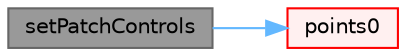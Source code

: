 digraph "setPatchControls"
{
 // LATEX_PDF_SIZE
  bgcolor="transparent";
  edge [fontname=Helvetica,fontsize=10,labelfontname=Helvetica,labelfontsize=10];
  node [fontname=Helvetica,fontsize=10,shape=box,height=0.2,width=0.4];
  rankdir="LR";
  Node1 [id="Node000001",label="setPatchControls",height=0.2,width=0.4,color="gray40", fillcolor="grey60", style="filled", fontcolor="black",tooltip=" "];
  Node1 -> Node2 [id="edge1_Node000001_Node000002",color="steelblue1",style="solid",tooltip=" "];
  Node2 [id="Node000002",label="points0",height=0.2,width=0.4,color="red", fillcolor="#FFF0F0", style="filled",URL="$classFoam_1_1lumpedPointDisplacementPointPatchVectorField.html#a57bf05582ba603661079754be88d5cb3",tooltip=" "];
}
